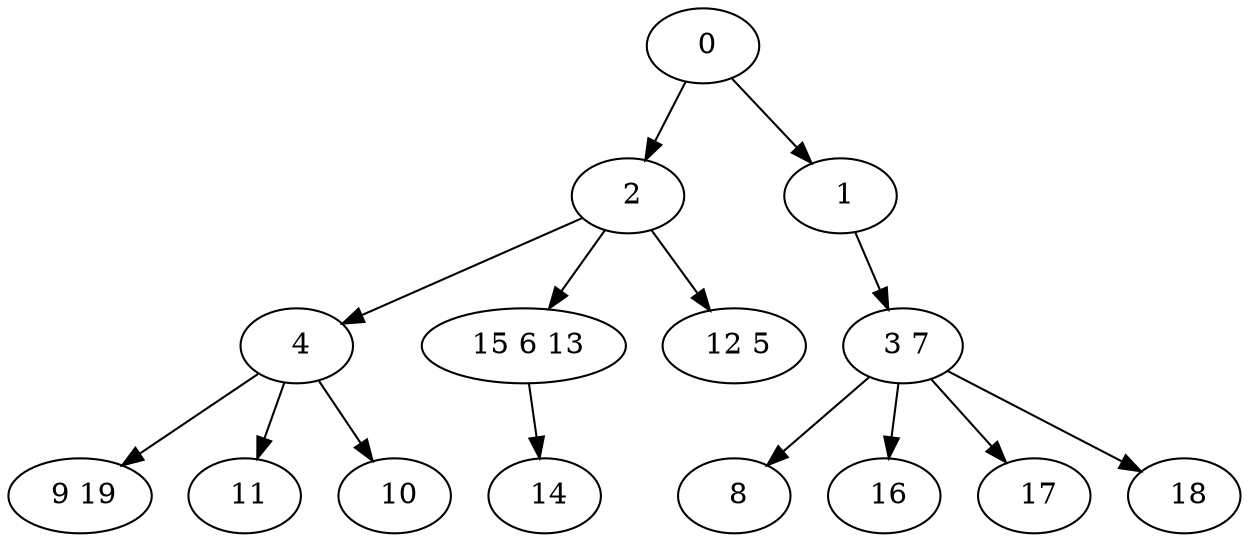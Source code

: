 digraph mytree {
" 0" -> " 2";
" 0" -> " 1";
" 2" -> " 4";
" 2" -> " 15 6 13";
" 2" -> " 12 5";
" 8";
" 1" -> " 3 7";
" 3 7" -> " 8";
" 3 7" -> " 16";
" 3 7" -> " 17";
" 3 7" -> " 18";
" 4" -> " 9 19";
" 4" -> " 11";
" 4" -> " 10";
" 15 6 13" -> " 14";
" 14";
" 12 5";
" 9 19";
" 11";
" 10";
" 16";
" 17";
" 18";
}

